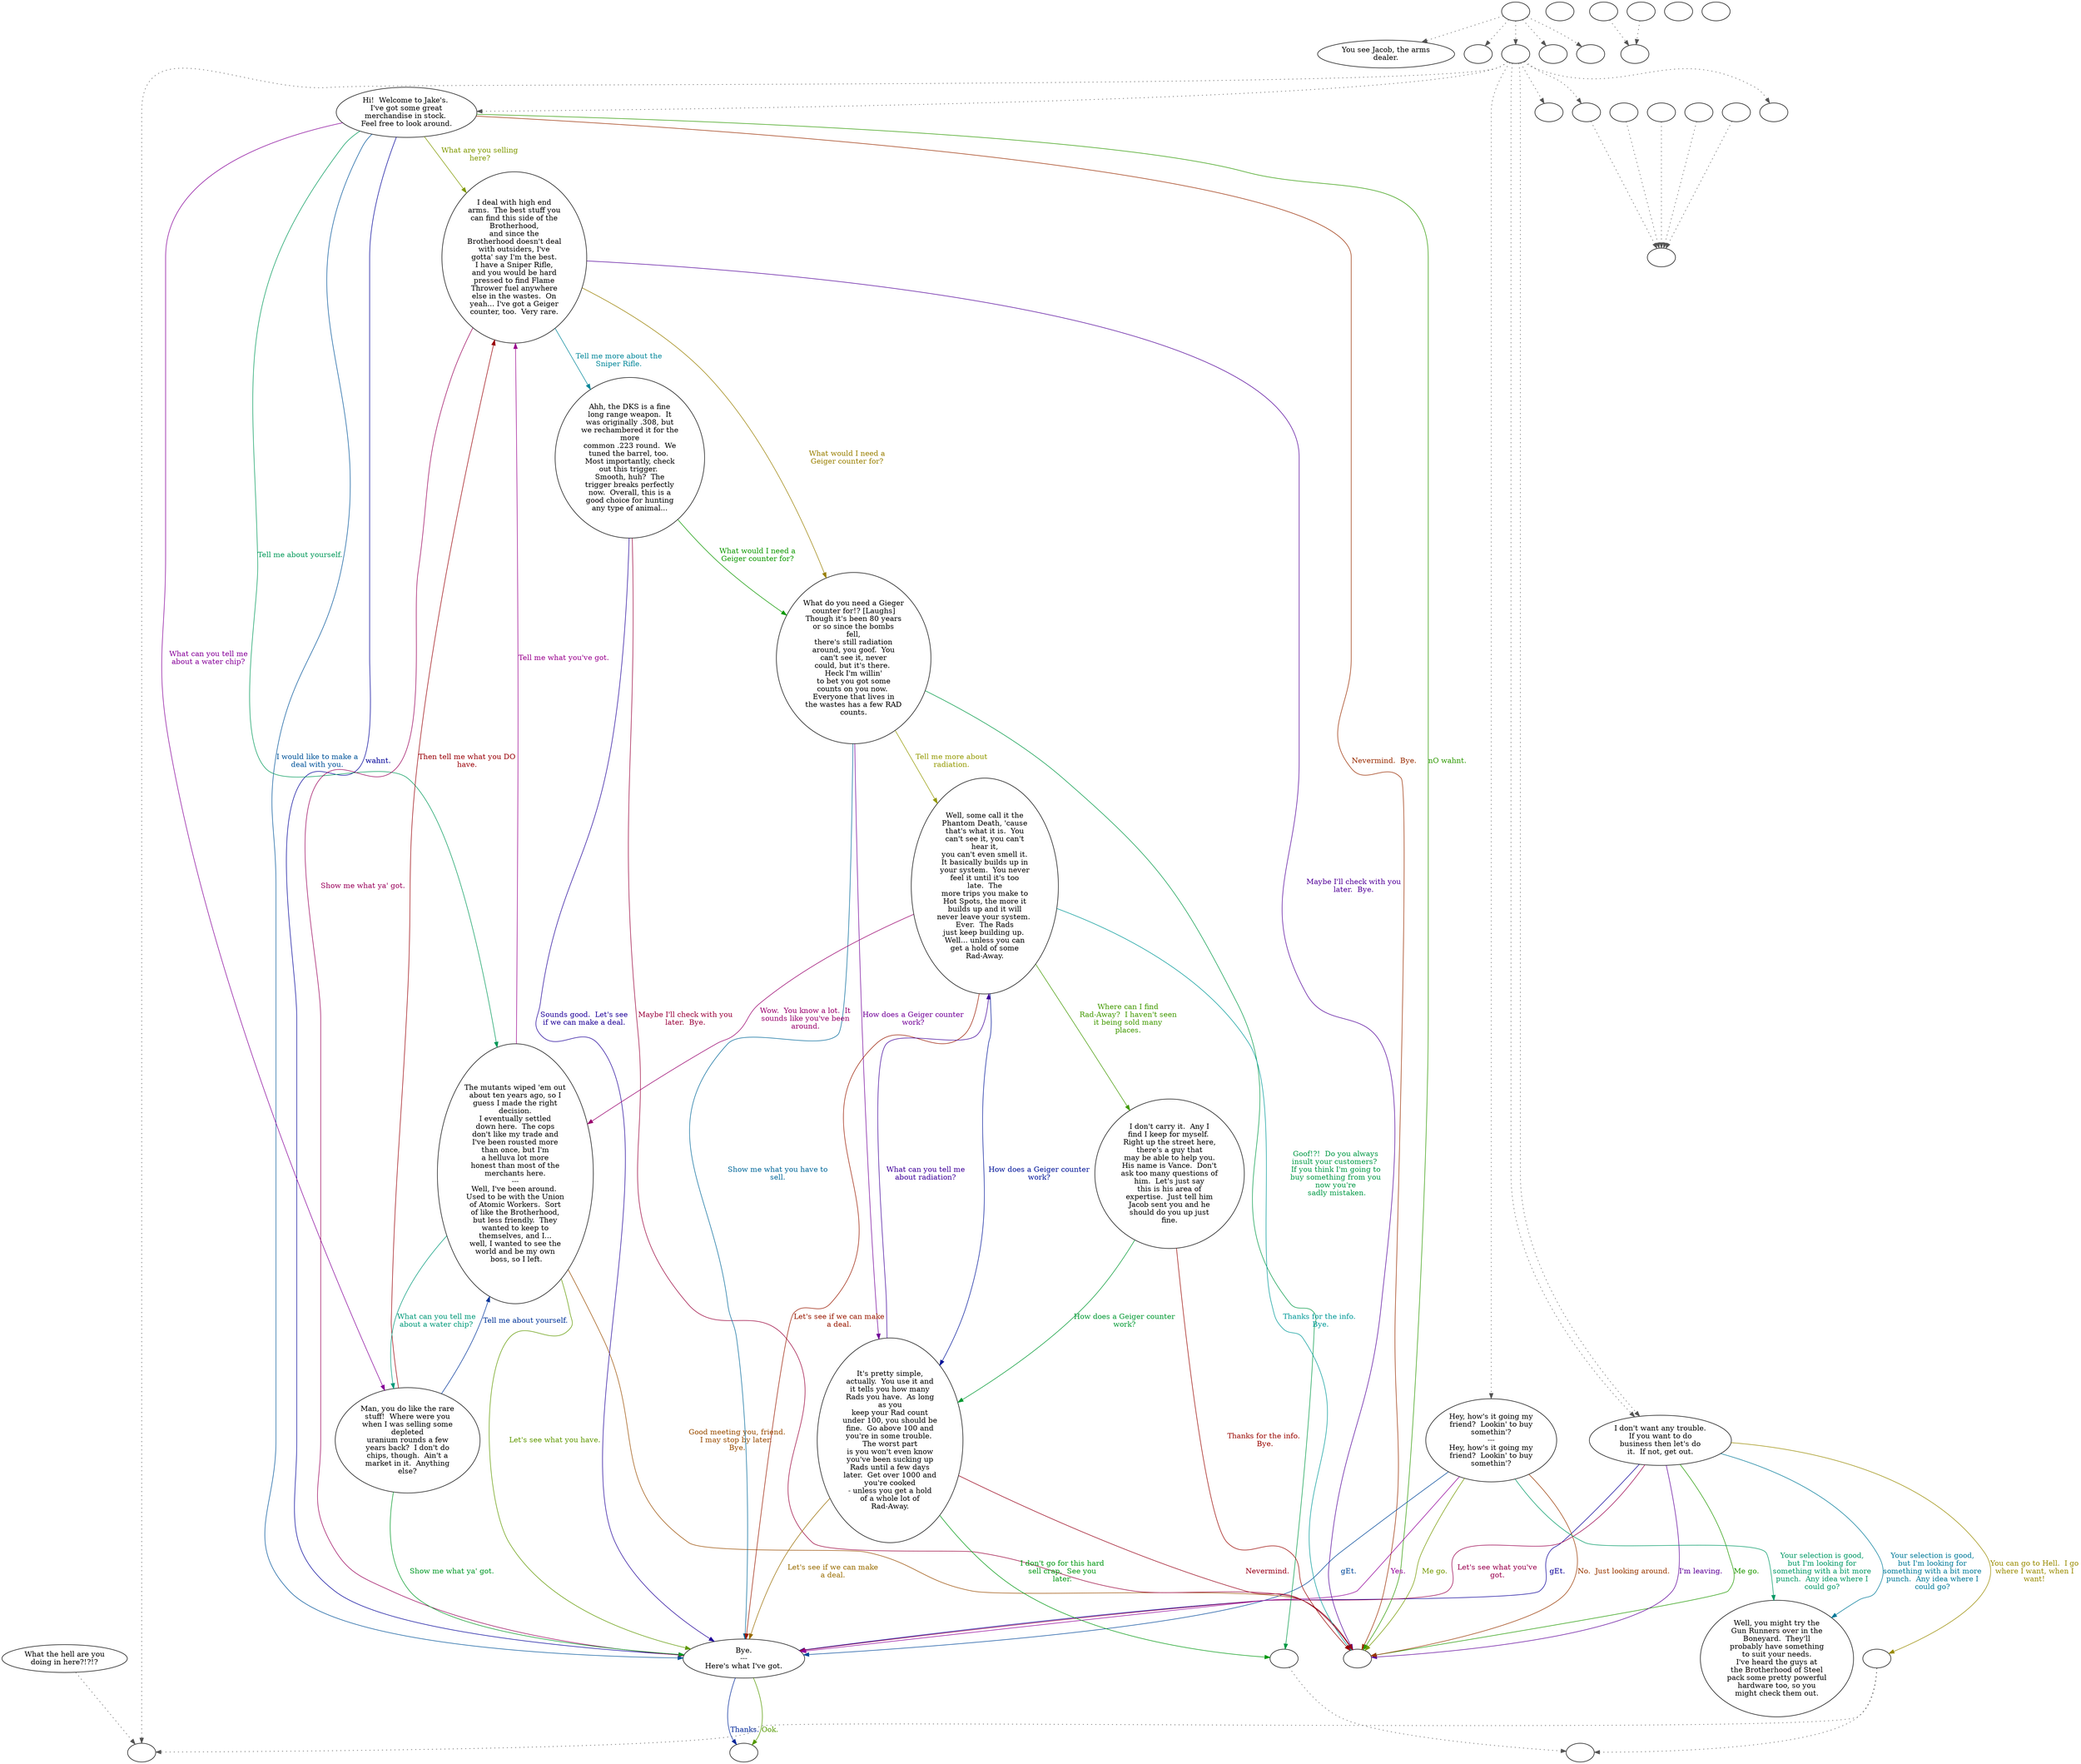 digraph HUBJAKE {
  "start" [style=filled       fillcolor="#FFFFFF"       color="#000000"]
  "start" -> "look_at_p_proc" [style=dotted color="#555555"]
  "start" -> "pickup_p_proc" [style=dotted color="#555555"]
  "start" -> "talk_p_proc" [style=dotted color="#555555"]
  "start" -> "critter_p_proc" [style=dotted color="#555555"]
  "start" -> "destroy_p_proc" [style=dotted color="#555555"]
  "start" [label=""]
  "combat" [style=filled       fillcolor="#FFFFFF"       color="#000000"]
  "combat" [label=""]
  "critter_p_proc" [style=filled       fillcolor="#FFFFFF"       color="#000000"]
  "critter_p_proc" [label=""]
  "pickup_p_proc" [style=filled       fillcolor="#FFFFFF"       color="#000000"]
  "pickup_p_proc" [label=""]
  "talk_p_proc" [style=filled       fillcolor="#FFFFFF"       color="#000000"]
  "talk_p_proc" -> "Get_Stuff" [style=dotted color="#555555"]
  "talk_p_proc" -> "get_reaction" [style=dotted color="#555555"]
  "talk_p_proc" -> "combat" [style=dotted color="#555555"]
  "talk_p_proc" -> "Jake10" [style=dotted color="#555555"]
  "talk_p_proc" -> "Jake01" [style=dotted color="#555555"]
  "talk_p_proc" -> "Jake10" [style=dotted color="#555555"]
  "talk_p_proc" -> "Jake09" [style=dotted color="#555555"]
  "talk_p_proc" -> "Put_Stuff" [style=dotted color="#555555"]
  "talk_p_proc" [label=""]
  "destroy_p_proc" [style=filled       fillcolor="#FFFFFF"       color="#000000"]
  "destroy_p_proc" [label=""]
  "look_at_p_proc" [style=filled       fillcolor="#FFFFFF"       color="#000000"]
  "look_at_p_proc" [label="You see Jacob, the arms\ndealer."]
  "damage_p_proc" [style=filled       fillcolor="#FFFFFF"       color="#000000"]
  "damage_p_proc" [label=""]
  "Jake01" [style=filled       fillcolor="#FFFFFF"       color="#000000"]
  "Jake01" [label="Hi!  Welcome to Jake's. \nI've got some great\nmerchandise in stock. \nFeel free to look around."]
  "Jake01" -> "Barter" [label="I would like to make a\ndeal with you." color="#005399" fontcolor="#005399"]
  "Jake01" -> "Jake02" [label="What are you selling\nhere?" color="#809900" fontcolor="#809900"]
  "Jake01" -> "Jake03" [label="What can you tell me\nabout a water chip?" color="#860099" fontcolor="#860099"]
  "Jake01" -> "Jake04" [label="Tell me about yourself." color="#009959" fontcolor="#009959"]
  "Jake01" -> "Jake13" [label="Nevermind.  Bye." color="#992C00" fontcolor="#992C00"]
  "Jake01" -> "Barter" [label="wahnt." color="#000099" fontcolor="#000099"]
  "Jake01" -> "Jake13" [label="nO wahnt." color="#2D9900" fontcolor="#2D9900"]
  "Jake02" [style=filled       fillcolor="#FFFFFF"       color="#000000"]
  "Jake02" [label="I deal with high end\narms.  The best stuff you\ncan find this side of the\nBrotherhood,\nand since the\nBrotherhood doesn't deal\nwith outsiders, I've\ngotta' say I'm the best.\nI have a Sniper Rifle,\nand you would be hard\npressed to find Flame\nThrower fuel anywhere\nelse in the wastes.  On\nyeah... I've got a Geiger\ncounter, too.  Very rare."]
  "Jake02" -> "Barter" [label="Show me what ya' got." color="#99005A" fontcolor="#99005A"]
  "Jake02" -> "Jake05" [label="Tell me more about the\nSniper Rifle." color="#008699" fontcolor="#008699"]
  "Jake02" -> "Jake06" [label="What would I need a\nGeiger counter for?" color="#997F00" fontcolor="#997F00"]
  "Jake02" -> "Jake13" [label="Maybe I'll check with you\nlater.  Bye." color="#520099" fontcolor="#520099"]
  "Jake03" [style=filled       fillcolor="#FFFFFF"       color="#000000"]
  "Jake03" [label="Man, you do like the rare\nstuff!  Where were you\nwhen I was selling some\ndepleted\nuranium rounds a few\nyears back?  I don't do\nchips, though.  Ain't a\nmarket in it.  Anything\nelse?"]
  "Jake03" -> "Barter" [label="Show me what ya' got." color="#009926" fontcolor="#009926"]
  "Jake03" -> "Jake02" [label="Then tell me what you DO\nhave." color="#990007" fontcolor="#990007"]
  "Jake03" -> "Jake04" [label="Tell me about yourself." color="#003499" fontcolor="#003499"]
  "Jake04" [style=filled       fillcolor="#FFFFFF"       color="#000000"]
  "Jake04" [label="The mutants wiped 'em out\nabout ten years ago, so I\nguess I made the right\ndecision.\nI eventually settled\ndown here.  The cops\ndon't like my trade and\nI've been rousted more\nthan once, but I'm\na helluva lot more\nhonest than most of the\nmerchants here.\n---\nWell, I've been around. \nUsed to be with the Union\nof Atomic Workers.  Sort\nof like the Brotherhood,\nbut less friendly.  They\nwanted to keep to\nthemselves, and I...\nwell, I wanted to see the\nworld and be my own\n boss, so I left."]
  "Jake04" -> "Barter" [label="Let's see what you have." color="#609900" fontcolor="#609900"]
  "Jake04" -> "Jake02" [label="Tell me what you've got." color="#99008D" fontcolor="#99008D"]
  "Jake04" -> "Jake03" [label="What can you tell me\nabout a water chip?" color="#009979" fontcolor="#009979"]
  "Jake04" -> "Jake13" [label="Good meeting you, friend.\nI may stop by later. \nBye." color="#994C00" fontcolor="#994C00"]
  "Jake05" [style=filled       fillcolor="#FFFFFF"       color="#000000"]
  "Jake05" [label="Ahh, the DKS is a fine\nlong range weapon.  It\nwas originally .308, but\nwe rechambered it for the\nmore\ncommon .223 round.  We\ntuned the barrel, too. \nMost importantly, check\nout this trigger. \nSmooth, huh?  The\ntrigger breaks perfectly\nnow.  Overall, this is a\ngood choice for hunting\nany type of animal..."]
  "Jake05" -> "Barter" [label="Sounds good.  Let's see\nif we can make a deal." color="#1F0099" fontcolor="#1F0099"]
  "Jake05" -> "Jake06" [label="What would I need a\nGeiger counter for?" color="#0D9900" fontcolor="#0D9900"]
  "Jake05" -> "Jake13" [label="Maybe I'll check with you\nlater.  Bye." color="#99003A" fontcolor="#99003A"]
  "Jake06" [style=filled       fillcolor="#FFFFFF"       color="#000000"]
  "Jake06" [label="What do you need a Gieger\ncounter for!? [Laughs]\nThough it's been 80 years\nor so since the bombs\nfell,\nthere's still radiation\naround, you goof.  You\ncan't see it, never\ncould, but it's there. \nHeck I'm willin'\nto bet you got some\ncounts on you now. \nEveryone that lives in\nthe wastes has a few RAD\ncounts."]
  "Jake06" -> "Barter" [label="Show me what you have to\nsell." color="#006799" fontcolor="#006799"]
  "Jake06" -> "Jake07" [label="Tell me more about\nradiation." color="#939900" fontcolor="#939900"]
  "Jake06" -> "Jake08" [label="How does a Geiger counter\nwork?" color="#720099" fontcolor="#720099"]
  "Jake06" -> "Jake14" [label="Goof!?!  Do you always\ninsult your customers? \nIf you think I'm going to\nbuy something from you\nnow you're\n sadly mistaken." color="#009945" fontcolor="#009945"]
  "Jake07" [style=filled       fillcolor="#FFFFFF"       color="#000000"]
  "Jake07" [label="Well, some call it the\nPhantom Death, 'cause\nthat's what it is.  You\ncan't see it, you can't\nhear it,\nyou can't even smell it.\nIt basically builds up in\nyour system.  You never\nfeel it until it's too\nlate.  The\nmore trips you make to\nHot Spots, the more it\nbuilds up and it will\nnever leave your system. \nEver.  The Rads\njust keep building up. \nWell... unless you can\nget a hold of some\nRad-Away."]
  "Jake07" -> "Barter" [label="Let's see if we can make\na deal." color="#991900" fontcolor="#991900"]
  "Jake07" -> "Jake08" [label="How does a Geiger counter\nwork?" color="#001499" fontcolor="#001499"]
  "Jake07" -> "Jake12" [label="Where can I find\nRad-Away?  I haven't seen\nit being sold many\nplaces." color="#419900" fontcolor="#419900"]
  "Jake07" -> "Jake04" [label="Wow.  You know a lot.  It\nsounds like you've been\naround." color="#99006D" fontcolor="#99006D"]
  "Jake07" -> "Jake13" [label="Thanks for the info. \nBye." color="#009998" fontcolor="#009998"]
  "Jake08" [style=filled       fillcolor="#FFFFFF"       color="#000000"]
  "Jake08" [label="It's pretty simple,\nactually.  You use it and\nit tells you how many\nRads you have.  As long\nas you\nkeep your Rad count\nunder 100, you should be\nfine.  Go above 100 and\nyou're in some trouble. \nThe worst part\nis you won't even know\nyou've been sucking up\nRads until a few days\nlater.  Get over 1000 and\nyou're cooked\n- unless you get a hold\nof a whole lot of\nRad-Away."]
  "Jake08" -> "Barter" [label="Let's see if we can make\na deal." color="#996C00" fontcolor="#996C00"]
  "Jake08" -> "Jake07" [label="What can you tell me\nabout radiation?" color="#3F0099" fontcolor="#3F0099"]
  "Jake08" -> "Jake14" [label="I don't go for this hard\nsell crap.  See you\nlater." color="#009912" fontcolor="#009912"]
  "Jake08" -> "Jake13" [label="Nevermind." color="#99001A" fontcolor="#99001A"]
  "Jake09" [style=filled       fillcolor="#FFFFFF"       color="#000000"]
  "Jake09" [label="Hey, how's it going my\nfriend?  Lookin' to buy\nsomethin'?\n---\nHey, how's it going my\nfriend?  Lookin' to buy\nsomethin'?"]
  "Jake09" -> "Barter" [label="gEt." color="#004799" fontcolor="#004799"]
  "Jake09" -> "Jake13" [label="Me go." color="#749900" fontcolor="#749900"]
  "Jake09" -> "Barter" [label="Yes." color="#920099" fontcolor="#920099"]
  "Jake09" -> "Jake16" [label="Your selection is good,\nbut I'm looking for\nsomething with a bit more\npunch.  Any idea where I\ncould go?" color="#009965" fontcolor="#009965"]
  "Jake09" -> "Jake13" [label="No.  Just looking around." color="#993800" fontcolor="#993800"]
  "Jake10" [style=filled       fillcolor="#FFFFFF"       color="#000000"]
  "Jake10" [label="I don't want any trouble.\nIf you want to do\nbusiness then let's do\nit.  If not, get out."]
  "Jake10" -> "Barter" [label="gEt." color="#0C0099" fontcolor="#0C0099"]
  "Jake10" -> "Jake13" [label="Me go." color="#219900" fontcolor="#219900"]
  "Jake10" -> "Barter" [label="Let's see what you've\ngot." color="#99004E" fontcolor="#99004E"]
  "Jake10" -> "Jake16" [label="Your selection is good,\nbut I'm looking for\nsomething with a bit more\npunch.  Any idea where I\ncould go?" color="#007A99" fontcolor="#007A99"]
  "Jake10" -> "Jake15" [label="You can go to Hell.  I go\nwhere I want, when I\nwant!" color="#998B00" fontcolor="#998B00"]
  "Jake10" -> "Jake13" [label="I'm leaving." color="#5E0099" fontcolor="#5E0099"]
  "Jake11" [style=filled       fillcolor="#FFFFFF"       color="#000000"]
  "Jake11" -> "combat" [style=dotted color="#555555"]
  "Jake11" [label="What the hell are you\ndoing in here?!?!?"]
  "Jake12" [style=filled       fillcolor="#FFFFFF"       color="#000000"]
  "Jake12" [label="I don't carry it.  Any I\nfind I keep for myself. \nRight up the street here,\nthere's a guy that\nmay be able to help you.\nHis name is Vance.  Don't\nask too many questions of\nhim.  Let's just say\nthis is his area of\nexpertise.  Just tell him\nJacob sent you and he\nshould do you up just\nfine."]
  "Jake12" -> "Jake08" [label="How does a Geiger counter\nwork?" color="#009932" fontcolor="#009932"]
  "Jake12" -> "Jake13" [label="Thanks for the info. \nBye." color="#990500" fontcolor="#990500"]
  "Jake13" [style=filled       fillcolor="#FFFFFF"       color="#000000"]
  "Jake13" [label=""]
  "Jake14" [style=filled       fillcolor="#FFFFFF"       color="#000000"]
  "Jake14" -> "BottomReact" [style=dotted color="#555555"]
  "Jake14" [label=""]
  "Jake15" [style=filled       fillcolor="#FFFFFF"       color="#000000"]
  "Jake15" -> "BottomReact" [style=dotted color="#555555"]
  "Jake15" -> "combat" [style=dotted color="#555555"]
  "Jake15" [label=""]
  "Jake16" [style=filled       fillcolor="#FFFFFF"       color="#000000"]
  "Jake16" [label="Well, you might try the\nGun Runners over in the\nBoneyard.  They'll\nprobably have something\nto suit your needs.\nI've heard the guys at\nthe Brotherhood of Steel\npack some pretty powerful\nhardware too, so you\nmight check them out."]
  "JakeEnd" [style=filled       fillcolor="#FFFFFF"       color="#000000"]
  "JakeEnd" [label=""]
  "Barter" [style=filled       fillcolor="#FFFFFF"       color="#000000"]
  "Barter" [label="Bye.\n---\nHere's what I've got."]
  "Barter" -> "JakeEnd" [label="Thanks." color="#002799" fontcolor="#002799"]
  "Barter" -> "JakeEnd" [label="Ook." color="#549900" fontcolor="#549900"]
  "Get_Stuff" [style=filled       fillcolor="#FFFFFF"       color="#000000"]
  "Get_Stuff" [label=""]
  "Put_Stuff" [style=filled       fillcolor="#FFFFFF"       color="#000000"]
  "Put_Stuff" [label=""]
  "get_reaction" [style=filled       fillcolor="#FFFFFF"       color="#000000"]
  "get_reaction" -> "ReactToLevel" [style=dotted color="#555555"]
  "get_reaction" [label=""]
  "ReactToLevel" [style=filled       fillcolor="#FFFFFF"       color="#000000"]
  "ReactToLevel" [label=""]
  "LevelToReact" [style=filled       fillcolor="#FFFFFF"       color="#000000"]
  "LevelToReact" [label=""]
  "UpReact" [style=filled       fillcolor="#FFFFFF"       color="#000000"]
  "UpReact" -> "ReactToLevel" [style=dotted color="#555555"]
  "UpReact" [label=""]
  "DownReact" [style=filled       fillcolor="#FFFFFF"       color="#000000"]
  "DownReact" -> "ReactToLevel" [style=dotted color="#555555"]
  "DownReact" [label=""]
  "BottomReact" [style=filled       fillcolor="#FFFFFF"       color="#000000"]
  "BottomReact" [label=""]
  "TopReact" [style=filled       fillcolor="#FFFFFF"       color="#000000"]
  "TopReact" [label=""]
  "BigUpReact" [style=filled       fillcolor="#FFFFFF"       color="#000000"]
  "BigUpReact" -> "ReactToLevel" [style=dotted color="#555555"]
  "BigUpReact" [label=""]
  "BigDownReact" [style=filled       fillcolor="#FFFFFF"       color="#000000"]
  "BigDownReact" -> "ReactToLevel" [style=dotted color="#555555"]
  "BigDownReact" [label=""]
  "UpReactLevel" [style=filled       fillcolor="#FFFFFF"       color="#000000"]
  "UpReactLevel" -> "LevelToReact" [style=dotted color="#555555"]
  "UpReactLevel" [label=""]
  "DownReactLevel" [style=filled       fillcolor="#FFFFFF"       color="#000000"]
  "DownReactLevel" -> "LevelToReact" [style=dotted color="#555555"]
  "DownReactLevel" [label=""]
  "Goodbyes" [style=filled       fillcolor="#FFFFFF"       color="#000000"]
  "Goodbyes" [label=""]
}